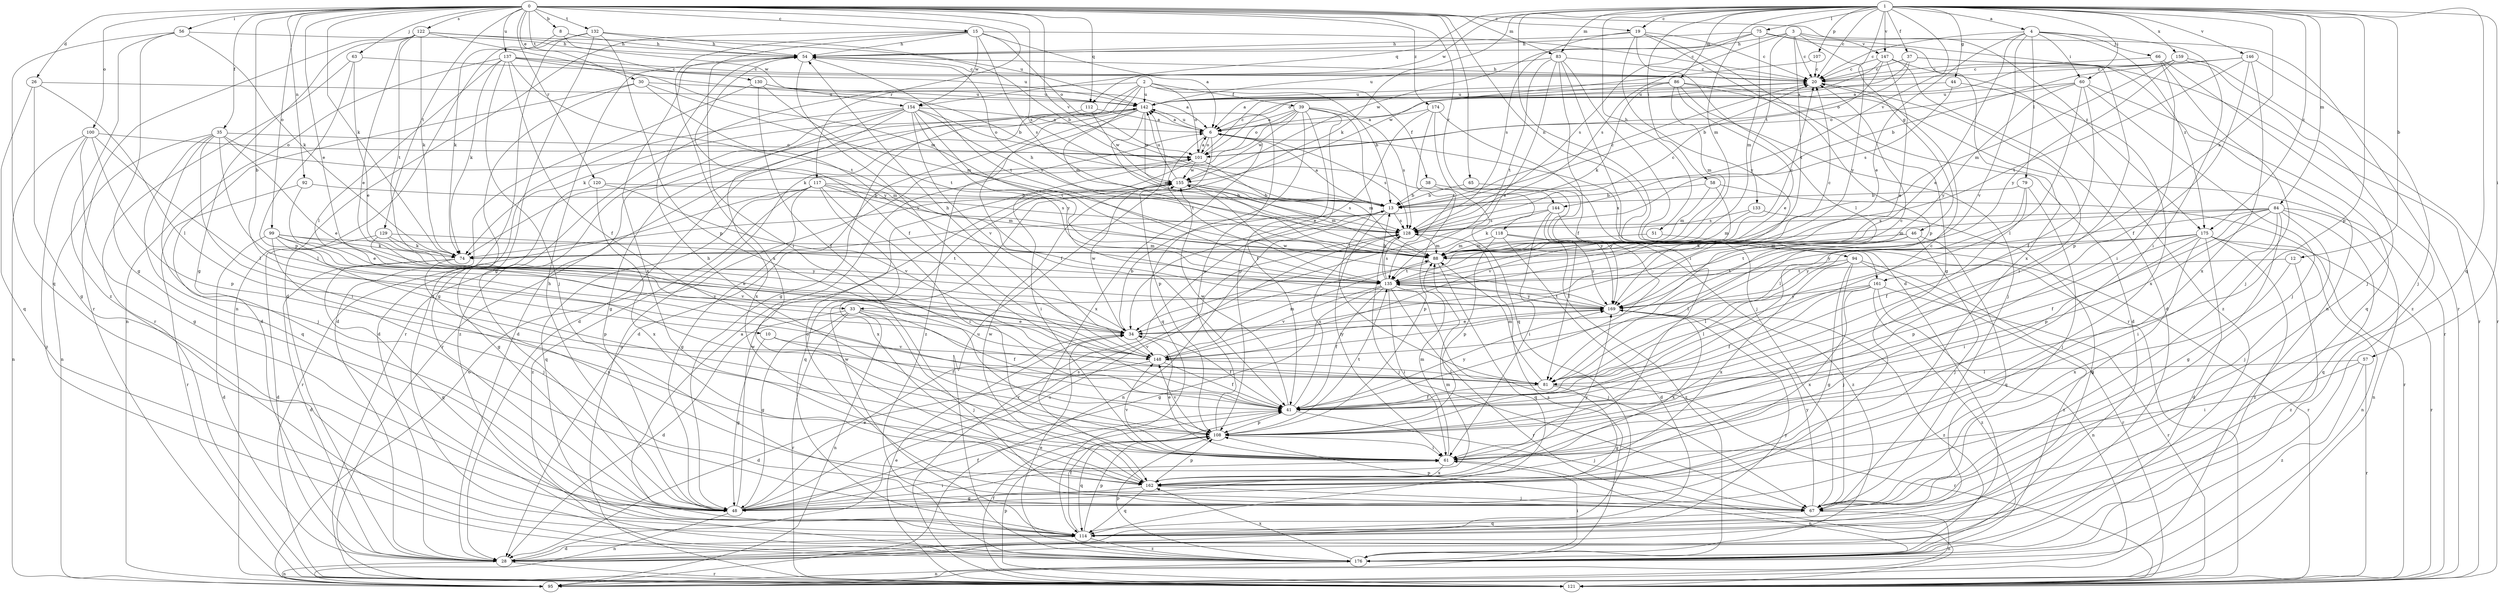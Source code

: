 strict digraph  {
0;
1;
2;
3;
4;
6;
8;
10;
12;
13;
15;
19;
20;
26;
28;
30;
33;
34;
35;
37;
38;
39;
41;
44;
46;
48;
51;
54;
56;
57;
58;
60;
61;
63;
65;
66;
67;
74;
75;
79;
81;
83;
84;
86;
88;
92;
94;
95;
99;
100;
101;
107;
108;
112;
114;
117;
118;
120;
121;
122;
128;
129;
130;
132;
133;
135;
137;
142;
144;
146;
147;
148;
154;
155;
159;
161;
162;
169;
174;
175;
176;
0 -> 8  [label=b];
0 -> 10  [label=b];
0 -> 15  [label=c];
0 -> 19  [label=c];
0 -> 26  [label=d];
0 -> 30  [label=e];
0 -> 33  [label=e];
0 -> 35  [label=f];
0 -> 56  [label=i];
0 -> 63  [label=j];
0 -> 65  [label=j];
0 -> 74  [label=k];
0 -> 83  [label=m];
0 -> 92  [label=n];
0 -> 94  [label=n];
0 -> 99  [label=o];
0 -> 100  [label=o];
0 -> 112  [label=q];
0 -> 117  [label=r];
0 -> 118  [label=r];
0 -> 120  [label=r];
0 -> 122  [label=s];
0 -> 128  [label=s];
0 -> 129  [label=t];
0 -> 130  [label=t];
0 -> 132  [label=t];
0 -> 137  [label=u];
0 -> 144  [label=v];
0 -> 174  [label=z];
0 -> 175  [label=z];
1 -> 4  [label=a];
1 -> 12  [label=b];
1 -> 19  [label=c];
1 -> 20  [label=c];
1 -> 28  [label=d];
1 -> 37  [label=f];
1 -> 44  [label=g];
1 -> 46  [label=g];
1 -> 51  [label=h];
1 -> 57  [label=i];
1 -> 58  [label=i];
1 -> 60  [label=i];
1 -> 74  [label=k];
1 -> 75  [label=l];
1 -> 83  [label=m];
1 -> 84  [label=m];
1 -> 86  [label=m];
1 -> 88  [label=m];
1 -> 107  [label=p];
1 -> 108  [label=p];
1 -> 112  [label=q];
1 -> 114  [label=q];
1 -> 144  [label=v];
1 -> 146  [label=v];
1 -> 147  [label=v];
1 -> 154  [label=w];
1 -> 159  [label=x];
1 -> 161  [label=x];
1 -> 175  [label=z];
2 -> 13  [label=b];
2 -> 28  [label=d];
2 -> 38  [label=f];
2 -> 39  [label=f];
2 -> 48  [label=g];
2 -> 88  [label=m];
2 -> 101  [label=o];
2 -> 121  [label=r];
2 -> 142  [label=u];
3 -> 20  [label=c];
3 -> 54  [label=h];
3 -> 121  [label=r];
3 -> 128  [label=s];
3 -> 133  [label=t];
3 -> 135  [label=t];
3 -> 147  [label=v];
3 -> 169  [label=y];
4 -> 20  [label=c];
4 -> 33  [label=e];
4 -> 34  [label=e];
4 -> 60  [label=i];
4 -> 61  [label=i];
4 -> 66  [label=j];
4 -> 79  [label=l];
4 -> 148  [label=v];
4 -> 175  [label=z];
6 -> 101  [label=o];
6 -> 108  [label=p];
6 -> 128  [label=s];
6 -> 135  [label=t];
6 -> 142  [label=u];
6 -> 161  [label=x];
6 -> 162  [label=x];
8 -> 54  [label=h];
8 -> 74  [label=k];
8 -> 154  [label=w];
10 -> 41  [label=f];
10 -> 48  [label=g];
10 -> 148  [label=v];
12 -> 135  [label=t];
12 -> 162  [label=x];
12 -> 176  [label=z];
13 -> 6  [label=a];
13 -> 20  [label=c];
13 -> 61  [label=i];
13 -> 95  [label=n];
13 -> 121  [label=r];
13 -> 128  [label=s];
15 -> 6  [label=a];
15 -> 20  [label=c];
15 -> 54  [label=h];
15 -> 61  [label=i];
15 -> 95  [label=n];
15 -> 101  [label=o];
15 -> 128  [label=s];
15 -> 154  [label=w];
15 -> 162  [label=x];
19 -> 20  [label=c];
19 -> 48  [label=g];
19 -> 54  [label=h];
19 -> 81  [label=l];
19 -> 108  [label=p];
19 -> 128  [label=s];
19 -> 169  [label=y];
20 -> 54  [label=h];
20 -> 61  [label=i];
20 -> 142  [label=u];
26 -> 48  [label=g];
26 -> 81  [label=l];
26 -> 114  [label=q];
26 -> 142  [label=u];
28 -> 95  [label=n];
28 -> 121  [label=r];
28 -> 128  [label=s];
28 -> 169  [label=y];
30 -> 28  [label=d];
30 -> 48  [label=g];
30 -> 88  [label=m];
30 -> 142  [label=u];
30 -> 169  [label=y];
33 -> 28  [label=d];
33 -> 34  [label=e];
33 -> 41  [label=f];
33 -> 48  [label=g];
33 -> 67  [label=j];
33 -> 95  [label=n];
33 -> 121  [label=r];
34 -> 13  [label=b];
34 -> 41  [label=f];
34 -> 148  [label=v];
34 -> 155  [label=w];
35 -> 34  [label=e];
35 -> 61  [label=i];
35 -> 67  [label=j];
35 -> 81  [label=l];
35 -> 88  [label=m];
35 -> 95  [label=n];
35 -> 101  [label=o];
35 -> 114  [label=q];
37 -> 6  [label=a];
37 -> 20  [label=c];
37 -> 101  [label=o];
37 -> 108  [label=p];
37 -> 121  [label=r];
38 -> 13  [label=b];
38 -> 108  [label=p];
38 -> 169  [label=y];
39 -> 6  [label=a];
39 -> 41  [label=f];
39 -> 74  [label=k];
39 -> 81  [label=l];
39 -> 101  [label=o];
39 -> 108  [label=p];
39 -> 114  [label=q];
39 -> 128  [label=s];
39 -> 155  [label=w];
41 -> 20  [label=c];
41 -> 67  [label=j];
41 -> 108  [label=p];
41 -> 128  [label=s];
41 -> 155  [label=w];
41 -> 169  [label=y];
44 -> 128  [label=s];
44 -> 142  [label=u];
44 -> 162  [label=x];
46 -> 67  [label=j];
46 -> 81  [label=l];
46 -> 88  [label=m];
46 -> 114  [label=q];
46 -> 135  [label=t];
48 -> 34  [label=e];
48 -> 41  [label=f];
48 -> 54  [label=h];
48 -> 61  [label=i];
48 -> 88  [label=m];
48 -> 95  [label=n];
48 -> 128  [label=s];
48 -> 155  [label=w];
51 -> 88  [label=m];
51 -> 121  [label=r];
54 -> 20  [label=c];
54 -> 41  [label=f];
54 -> 135  [label=t];
54 -> 148  [label=v];
54 -> 162  [label=x];
56 -> 48  [label=g];
56 -> 54  [label=h];
56 -> 74  [label=k];
56 -> 114  [label=q];
56 -> 176  [label=z];
57 -> 61  [label=i];
57 -> 81  [label=l];
57 -> 121  [label=r];
57 -> 176  [label=z];
58 -> 13  [label=b];
58 -> 88  [label=m];
58 -> 121  [label=r];
58 -> 148  [label=v];
60 -> 41  [label=f];
60 -> 67  [label=j];
60 -> 81  [label=l];
60 -> 101  [label=o];
60 -> 114  [label=q];
60 -> 142  [label=u];
60 -> 169  [label=y];
61 -> 34  [label=e];
61 -> 54  [label=h];
61 -> 88  [label=m];
61 -> 95  [label=n];
61 -> 148  [label=v];
61 -> 162  [label=x];
63 -> 20  [label=c];
63 -> 34  [label=e];
63 -> 108  [label=p];
63 -> 121  [label=r];
65 -> 13  [label=b];
65 -> 169  [label=y];
66 -> 20  [label=c];
66 -> 61  [label=i];
66 -> 67  [label=j];
66 -> 176  [label=z];
67 -> 95  [label=n];
67 -> 101  [label=o];
67 -> 108  [label=p];
67 -> 114  [label=q];
67 -> 169  [label=y];
74 -> 28  [label=d];
74 -> 114  [label=q];
74 -> 162  [label=x];
75 -> 54  [label=h];
75 -> 88  [label=m];
75 -> 95  [label=n];
75 -> 128  [label=s];
75 -> 155  [label=w];
75 -> 162  [label=x];
79 -> 13  [label=b];
79 -> 41  [label=f];
79 -> 67  [label=j];
79 -> 81  [label=l];
81 -> 41  [label=f];
81 -> 48  [label=g];
81 -> 88  [label=m];
81 -> 121  [label=r];
83 -> 20  [label=c];
83 -> 34  [label=e];
83 -> 41  [label=f];
83 -> 61  [label=i];
83 -> 121  [label=r];
83 -> 135  [label=t];
83 -> 142  [label=u];
84 -> 41  [label=f];
84 -> 48  [label=g];
84 -> 61  [label=i];
84 -> 67  [label=j];
84 -> 88  [label=m];
84 -> 95  [label=n];
84 -> 108  [label=p];
84 -> 114  [label=q];
84 -> 128  [label=s];
84 -> 169  [label=y];
86 -> 6  [label=a];
86 -> 28  [label=d];
86 -> 34  [label=e];
86 -> 67  [label=j];
86 -> 74  [label=k];
86 -> 88  [label=m];
86 -> 121  [label=r];
86 -> 142  [label=u];
88 -> 20  [label=c];
88 -> 54  [label=h];
88 -> 114  [label=q];
88 -> 135  [label=t];
92 -> 13  [label=b];
92 -> 34  [label=e];
92 -> 121  [label=r];
94 -> 48  [label=g];
94 -> 67  [label=j];
94 -> 81  [label=l];
94 -> 121  [label=r];
94 -> 135  [label=t];
94 -> 162  [label=x];
94 -> 176  [label=z];
95 -> 101  [label=o];
99 -> 28  [label=d];
99 -> 34  [label=e];
99 -> 67  [label=j];
99 -> 74  [label=k];
99 -> 88  [label=m];
99 -> 108  [label=p];
99 -> 148  [label=v];
100 -> 48  [label=g];
100 -> 81  [label=l];
100 -> 95  [label=n];
100 -> 101  [label=o];
100 -> 108  [label=p];
100 -> 176  [label=z];
101 -> 6  [label=a];
101 -> 20  [label=c];
101 -> 61  [label=i];
101 -> 88  [label=m];
101 -> 155  [label=w];
107 -> 20  [label=c];
107 -> 155  [label=w];
108 -> 61  [label=i];
108 -> 114  [label=q];
108 -> 135  [label=t];
108 -> 142  [label=u];
108 -> 148  [label=v];
112 -> 6  [label=a];
112 -> 28  [label=d];
112 -> 155  [label=w];
114 -> 6  [label=a];
114 -> 28  [label=d];
114 -> 41  [label=f];
114 -> 108  [label=p];
114 -> 155  [label=w];
114 -> 176  [label=z];
117 -> 13  [label=b];
117 -> 48  [label=g];
117 -> 61  [label=i];
117 -> 88  [label=m];
117 -> 114  [label=q];
117 -> 121  [label=r];
117 -> 128  [label=s];
117 -> 162  [label=x];
117 -> 176  [label=z];
118 -> 28  [label=d];
118 -> 88  [label=m];
118 -> 108  [label=p];
118 -> 169  [label=y];
118 -> 176  [label=z];
120 -> 13  [label=b];
120 -> 48  [label=g];
120 -> 148  [label=v];
120 -> 162  [label=x];
121 -> 34  [label=e];
121 -> 41  [label=f];
121 -> 108  [label=p];
121 -> 142  [label=u];
122 -> 34  [label=e];
122 -> 48  [label=g];
122 -> 54  [label=h];
122 -> 74  [label=k];
122 -> 88  [label=m];
122 -> 121  [label=r];
122 -> 135  [label=t];
122 -> 142  [label=u];
128 -> 20  [label=c];
128 -> 67  [label=j];
128 -> 88  [label=m];
129 -> 28  [label=d];
129 -> 74  [label=k];
129 -> 135  [label=t];
129 -> 148  [label=v];
129 -> 169  [label=y];
130 -> 6  [label=a];
130 -> 28  [label=d];
130 -> 41  [label=f];
130 -> 135  [label=t];
130 -> 142  [label=u];
132 -> 13  [label=b];
132 -> 28  [label=d];
132 -> 48  [label=g];
132 -> 54  [label=h];
132 -> 108  [label=p];
132 -> 176  [label=z];
133 -> 88  [label=m];
133 -> 114  [label=q];
133 -> 128  [label=s];
135 -> 13  [label=b];
135 -> 20  [label=c];
135 -> 41  [label=f];
135 -> 48  [label=g];
135 -> 61  [label=i];
135 -> 67  [label=j];
135 -> 121  [label=r];
135 -> 128  [label=s];
135 -> 148  [label=v];
135 -> 169  [label=y];
137 -> 13  [label=b];
137 -> 20  [label=c];
137 -> 41  [label=f];
137 -> 67  [label=j];
137 -> 74  [label=k];
137 -> 81  [label=l];
137 -> 95  [label=n];
137 -> 135  [label=t];
137 -> 142  [label=u];
142 -> 6  [label=a];
142 -> 28  [label=d];
142 -> 41  [label=f];
142 -> 74  [label=k];
142 -> 88  [label=m];
142 -> 121  [label=r];
142 -> 155  [label=w];
142 -> 176  [label=z];
144 -> 61  [label=i];
144 -> 74  [label=k];
144 -> 81  [label=l];
144 -> 128  [label=s];
144 -> 176  [label=z];
146 -> 13  [label=b];
146 -> 20  [label=c];
146 -> 41  [label=f];
146 -> 67  [label=j];
146 -> 135  [label=t];
146 -> 162  [label=x];
147 -> 13  [label=b];
147 -> 20  [label=c];
147 -> 28  [label=d];
147 -> 34  [label=e];
147 -> 101  [label=o];
147 -> 176  [label=z];
148 -> 20  [label=c];
148 -> 28  [label=d];
148 -> 41  [label=f];
148 -> 54  [label=h];
148 -> 81  [label=l];
148 -> 88  [label=m];
148 -> 169  [label=y];
154 -> 6  [label=a];
154 -> 28  [label=d];
154 -> 48  [label=g];
154 -> 101  [label=o];
154 -> 128  [label=s];
154 -> 135  [label=t];
154 -> 148  [label=v];
154 -> 162  [label=x];
154 -> 169  [label=y];
154 -> 176  [label=z];
155 -> 13  [label=b];
155 -> 88  [label=m];
155 -> 114  [label=q];
155 -> 128  [label=s];
155 -> 142  [label=u];
159 -> 6  [label=a];
159 -> 20  [label=c];
159 -> 67  [label=j];
159 -> 88  [label=m];
159 -> 121  [label=r];
159 -> 169  [label=y];
161 -> 41  [label=f];
161 -> 81  [label=l];
161 -> 95  [label=n];
161 -> 121  [label=r];
161 -> 162  [label=x];
161 -> 169  [label=y];
161 -> 176  [label=z];
162 -> 48  [label=g];
162 -> 67  [label=j];
162 -> 108  [label=p];
162 -> 114  [label=q];
162 -> 155  [label=w];
162 -> 169  [label=y];
169 -> 34  [label=e];
169 -> 135  [label=t];
169 -> 155  [label=w];
169 -> 162  [label=x];
169 -> 176  [label=z];
174 -> 6  [label=a];
174 -> 34  [label=e];
174 -> 67  [label=j];
174 -> 114  [label=q];
174 -> 135  [label=t];
175 -> 28  [label=d];
175 -> 61  [label=i];
175 -> 67  [label=j];
175 -> 74  [label=k];
175 -> 95  [label=n];
175 -> 108  [label=p];
175 -> 121  [label=r];
175 -> 169  [label=y];
175 -> 176  [label=z];
176 -> 34  [label=e];
176 -> 61  [label=i];
176 -> 95  [label=n];
176 -> 108  [label=p];
176 -> 128  [label=s];
176 -> 142  [label=u];
176 -> 162  [label=x];
}
